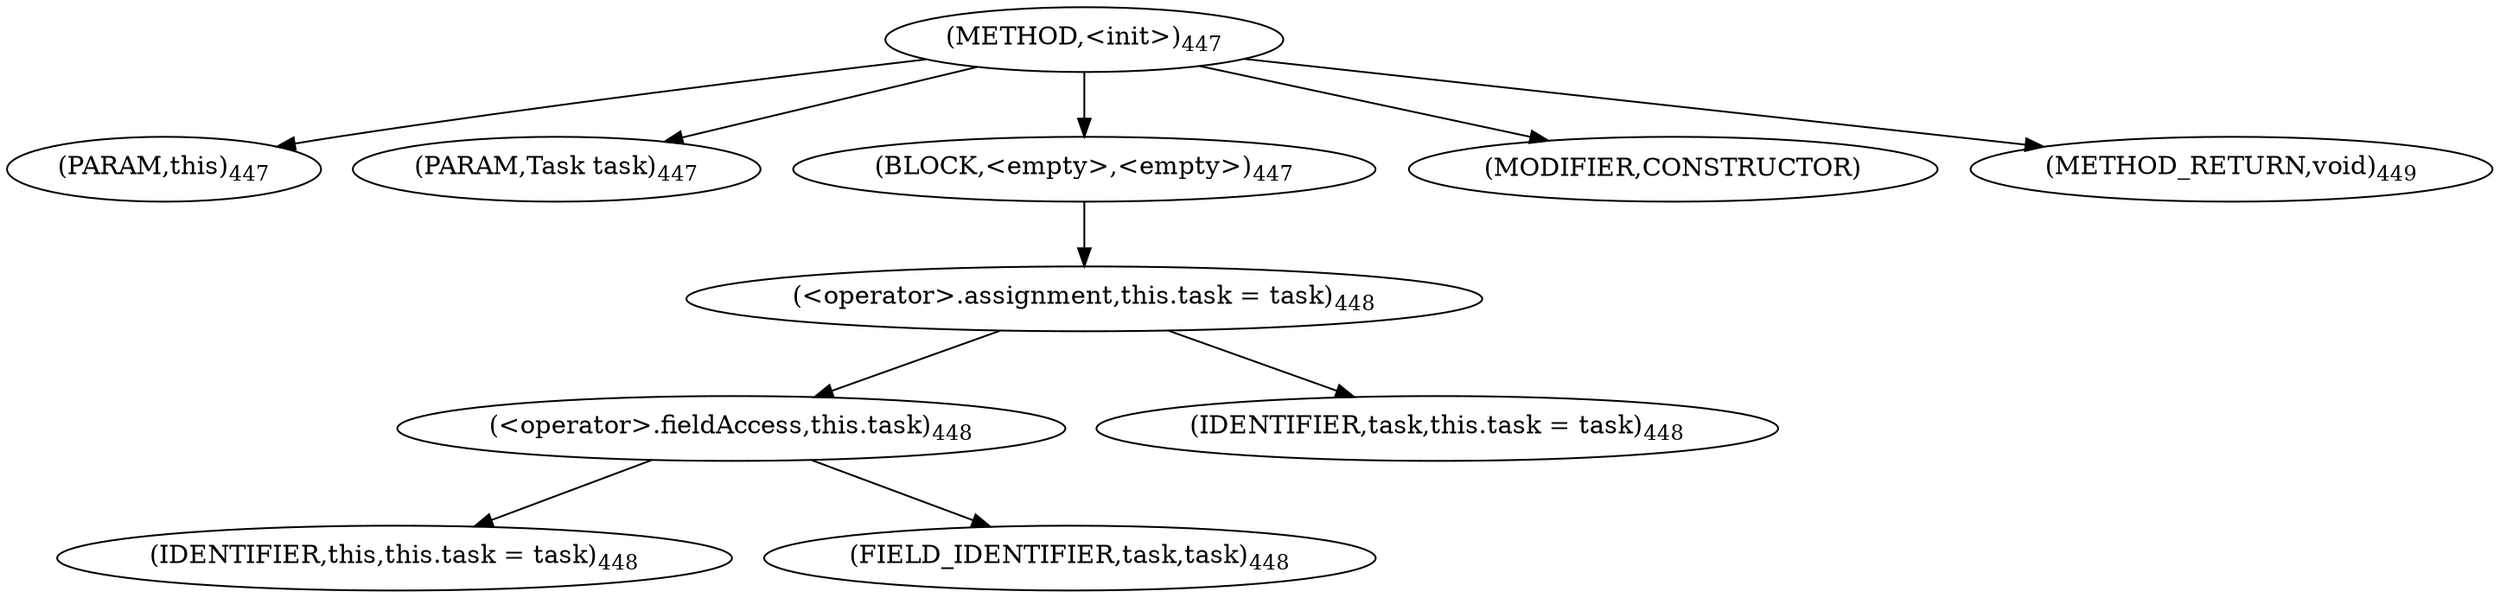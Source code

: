 digraph "&lt;init&gt;" {  
"831" [label = <(METHOD,&lt;init&gt;)<SUB>447</SUB>> ]
"47" [label = <(PARAM,this)<SUB>447</SUB>> ]
"832" [label = <(PARAM,Task task)<SUB>447</SUB>> ]
"833" [label = <(BLOCK,&lt;empty&gt;,&lt;empty&gt;)<SUB>447</SUB>> ]
"834" [label = <(&lt;operator&gt;.assignment,this.task = task)<SUB>448</SUB>> ]
"835" [label = <(&lt;operator&gt;.fieldAccess,this.task)<SUB>448</SUB>> ]
"46" [label = <(IDENTIFIER,this,this.task = task)<SUB>448</SUB>> ]
"836" [label = <(FIELD_IDENTIFIER,task,task)<SUB>448</SUB>> ]
"837" [label = <(IDENTIFIER,task,this.task = task)<SUB>448</SUB>> ]
"838" [label = <(MODIFIER,CONSTRUCTOR)> ]
"839" [label = <(METHOD_RETURN,void)<SUB>449</SUB>> ]
  "831" -> "47" 
  "831" -> "832" 
  "831" -> "833" 
  "831" -> "838" 
  "831" -> "839" 
  "833" -> "834" 
  "834" -> "835" 
  "834" -> "837" 
  "835" -> "46" 
  "835" -> "836" 
}
